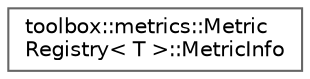 digraph "Graphical Class Hierarchy"
{
 // LATEX_PDF_SIZE
  bgcolor="transparent";
  edge [fontname=Helvetica,fontsize=10,labelfontname=Helvetica,labelfontsize=10];
  node [fontname=Helvetica,fontsize=10,shape=box,height=0.2,width=0.4];
  rankdir="LR";
  Node0 [id="Node000000",label="toolbox::metrics::Metric\lRegistry\< T \>::MetricInfo",height=0.2,width=0.4,color="grey40", fillcolor="white", style="filled",URL="$structtoolbox_1_1metrics_1_1_metric_registry_1_1_metric_info.html",tooltip=" "];
}
